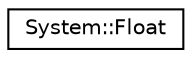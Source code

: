 digraph G
{
  edge [fontname="Helvetica",fontsize="10",labelfontname="Helvetica",labelfontsize="10"];
  node [fontname="Helvetica",fontsize="10",shape=record];
  rankdir="LR";
  Node1 [label="System::Float",height=0.2,width=0.4,color="black", fillcolor="white", style="filled",URL="$class_system_1_1_float.html"];
}
